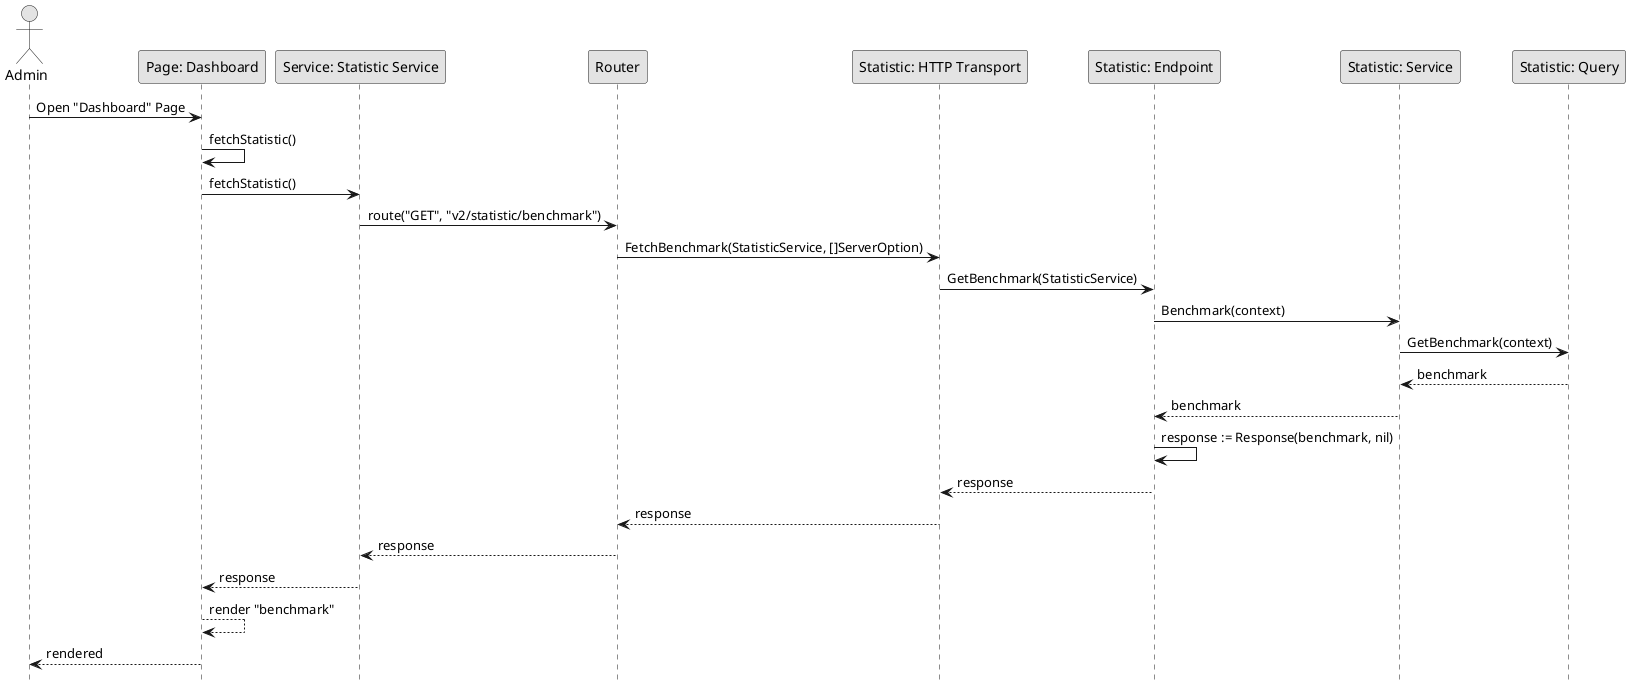 @startuml GetBenchmark

skinparam Monochrome true
skinparam Shadowing false
hide footbox

actor Admin
participant "Page: Dashboard" as Dashboard
participant "Service: Statistic Service" as FEStatisticService
participant "Router" as Router
participant "Statistic: HTTP Transport" as StatisticHTTPTransport
participant "Statistic: Endpoint" as StatisticEndpoint
participant "Statistic: Service" as StatisticService
participant "Statistic: Query" as StatisticQuery

Admin->Dashboard: Open "Dashboard" Page
Dashboard->Dashboard: fetchStatistic()
Dashboard->FEStatisticService: fetchStatistic()
FEStatisticService->Router: route("GET", "v2/statistic/benchmark")
Router->StatisticHTTPTransport: FetchBenchmark(StatisticService, []ServerOption)
StatisticHTTPTransport->StatisticEndpoint: GetBenchmark(StatisticService)
StatisticEndpoint->StatisticService: Benchmark(context)
StatisticService->StatisticQuery: GetBenchmark(context)
StatisticQuery-->StatisticService: benchmark
StatisticService-->StatisticEndpoint: benchmark
StatisticEndpoint->StatisticEndpoint: response := Response(benchmark, nil)
StatisticEndpoint-->StatisticHTTPTransport: response
StatisticHTTPTransport-->Router: response
Router-->FEStatisticService: response
FEStatisticService-->Dashboard: response
Dashboard-->Dashboard: render "benchmark"
Dashboard-->Admin: rendered

@enduml